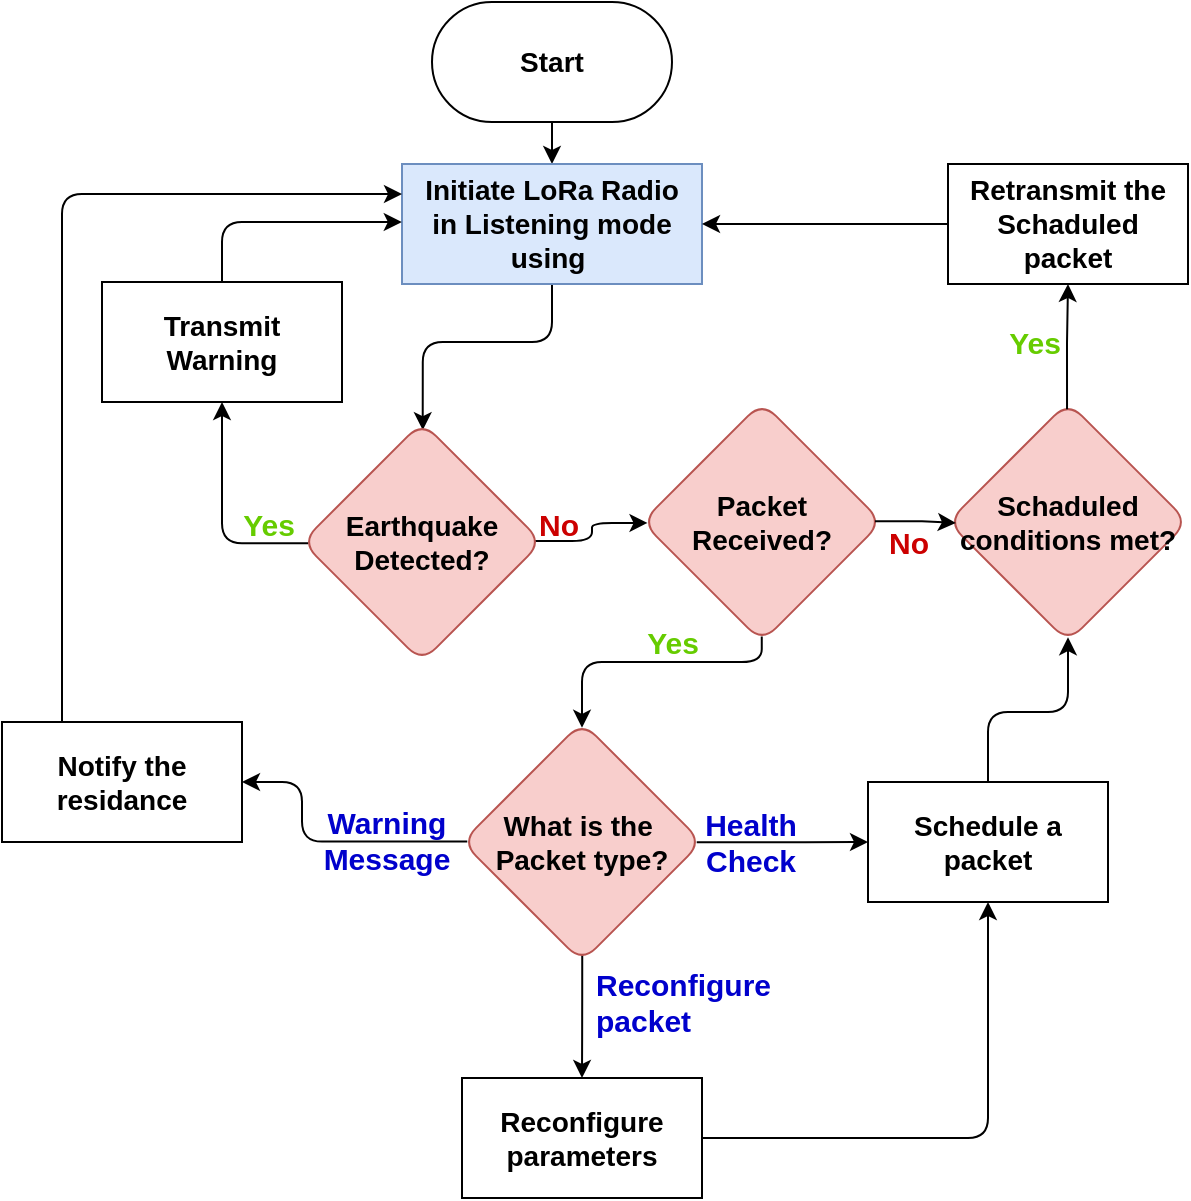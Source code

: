 <mxfile version="24.2.5" type="github">
  <diagram name="Page-1" id="nr04e7j_lgrhqmW4x8mc">
    <mxGraphModel dx="1161" dy="674" grid="1" gridSize="10" guides="1" tooltips="1" connect="1" arrows="1" fold="1" page="1" pageScale="1" pageWidth="850" pageHeight="1100" math="0" shadow="0">
      <root>
        <mxCell id="0" />
        <mxCell id="1" parent="0" />
        <mxCell id="aT8a2JC3UvmOd2hiil9d-3" value="" style="edgeStyle=orthogonalEdgeStyle;rounded=1;orthogonalLoop=1;jettySize=auto;html=1;fontStyle=1;exitX=0.5;exitY=1;exitDx=0;exitDy=0;" edge="1" parent="1" source="aT8a2JC3UvmOd2hiil9d-44" target="aT8a2JC3UvmOd2hiil9d-2">
          <mxGeometry relative="1" as="geometry">
            <mxPoint x="390" y="121" as="sourcePoint" />
            <Array as="points" />
          </mxGeometry>
        </mxCell>
        <mxCell id="aT8a2JC3UvmOd2hiil9d-5" style="edgeStyle=orthogonalEdgeStyle;rounded=1;orthogonalLoop=1;jettySize=auto;html=1;exitX=0.5;exitY=1;exitDx=0;exitDy=0;entryX=0.503;entryY=0.034;entryDx=0;entryDy=0;fontStyle=1;entryPerimeter=0;" edge="1" parent="1" source="aT8a2JC3UvmOd2hiil9d-2" target="aT8a2JC3UvmOd2hiil9d-14">
          <mxGeometry relative="1" as="geometry">
            <mxPoint x="390" y="260" as="targetPoint" />
            <Array as="points">
              <mxPoint x="405" y="250" />
              <mxPoint x="340" y="250" />
            </Array>
          </mxGeometry>
        </mxCell>
        <mxCell id="aT8a2JC3UvmOd2hiil9d-2" value="Initiate LoRa Radio&lt;br style=&quot;font-size: 14px;&quot;&gt;in Listening mode&lt;div style=&quot;font-size: 14px;&quot;&gt;using&amp;nbsp;&lt;/div&gt;" style="rounded=1;whiteSpace=wrap;html=1;arcSize=0;fillColor=#dae8fc;strokeColor=#6c8ebf;fontStyle=1;fontSize=14;" vertex="1" parent="1">
          <mxGeometry x="330" y="161" width="150" height="60" as="geometry" />
        </mxCell>
        <mxCell id="aT8a2JC3UvmOd2hiil9d-18" style="edgeStyle=orthogonalEdgeStyle;rounded=1;orthogonalLoop=1;jettySize=auto;html=1;entryX=0.023;entryY=0.504;entryDx=0;entryDy=0;fontStyle=1;exitX=0.967;exitY=0.496;exitDx=0;exitDy=0;exitPerimeter=0;entryPerimeter=0;" edge="1" parent="1" source="aT8a2JC3UvmOd2hiil9d-14" target="aT8a2JC3UvmOd2hiil9d-16">
          <mxGeometry relative="1" as="geometry" />
        </mxCell>
        <mxCell id="aT8a2JC3UvmOd2hiil9d-23" value="No" style="edgeLabel;html=1;align=center;verticalAlign=middle;resizable=0;points=[];rounded=1;fontStyle=1;fontColor=#CC0000;fontSize=15;labelBackgroundColor=none;" vertex="1" connectable="0" parent="aT8a2JC3UvmOd2hiil9d-18">
          <mxGeometry x="-0.248" y="2" relative="1" as="geometry">
            <mxPoint x="-13" y="-7" as="offset" />
          </mxGeometry>
        </mxCell>
        <mxCell id="aT8a2JC3UvmOd2hiil9d-20" style="edgeStyle=orthogonalEdgeStyle;rounded=1;orthogonalLoop=1;jettySize=auto;html=1;fontStyle=1;exitX=0.027;exitY=0.505;exitDx=0;exitDy=0;exitPerimeter=0;" edge="1" parent="1" source="aT8a2JC3UvmOd2hiil9d-14" target="aT8a2JC3UvmOd2hiil9d-19">
          <mxGeometry relative="1" as="geometry">
            <Array as="points">
              <mxPoint x="240" y="351" />
            </Array>
          </mxGeometry>
        </mxCell>
        <mxCell id="aT8a2JC3UvmOd2hiil9d-22" value="Yes" style="edgeLabel;html=1;align=center;verticalAlign=middle;resizable=0;points=[];rounded=1;fontStyle=1;fontColor=#66CC00;fontSize=15;labelBackgroundColor=none;" vertex="1" connectable="0" parent="aT8a2JC3UvmOd2hiil9d-20">
          <mxGeometry x="-0.588" y="1" relative="1" as="geometry">
            <mxPoint x="3" y="-11" as="offset" />
          </mxGeometry>
        </mxCell>
        <mxCell id="aT8a2JC3UvmOd2hiil9d-14" value="Earthquake&lt;br style=&quot;font-size: 14px;&quot;&gt;Detected?" style="rhombus;whiteSpace=wrap;html=1;rounded=1;fillColor=#f8cecc;strokeColor=#b85450;fontStyle=1;fontSize=14;" vertex="1" parent="1">
          <mxGeometry x="280" y="290" width="120" height="120" as="geometry" />
        </mxCell>
        <mxCell id="aT8a2JC3UvmOd2hiil9d-25" value="" style="edgeStyle=orthogonalEdgeStyle;rounded=1;orthogonalLoop=1;jettySize=auto;html=1;entryX=0.5;entryY=0.024;entryDx=0;entryDy=0;exitX=0.499;exitY=0.977;exitDx=0;exitDy=0;fontStyle=1;exitPerimeter=0;entryPerimeter=0;" edge="1" parent="1" source="aT8a2JC3UvmOd2hiil9d-16" target="aT8a2JC3UvmOd2hiil9d-24">
          <mxGeometry relative="1" as="geometry">
            <Array as="points">
              <mxPoint x="510" y="410" />
              <mxPoint x="420" y="410" />
            </Array>
          </mxGeometry>
        </mxCell>
        <mxCell id="aT8a2JC3UvmOd2hiil9d-45" value="Yes" style="edgeLabel;html=1;align=center;verticalAlign=middle;resizable=0;points=[];fontStyle=1;fontColor=#66CC00;fontSize=15;labelBackgroundColor=none;" vertex="1" connectable="0" parent="aT8a2JC3UvmOd2hiil9d-25">
          <mxGeometry x="-0.144" y="3" relative="1" as="geometry">
            <mxPoint y="-13" as="offset" />
          </mxGeometry>
        </mxCell>
        <mxCell id="aT8a2JC3UvmOd2hiil9d-16" value="Packet Received?" style="rhombus;whiteSpace=wrap;html=1;rounded=1;fillColor=#f8cecc;strokeColor=#b85450;fontStyle=1;fontSize=14;" vertex="1" parent="1">
          <mxGeometry x="450" y="280" width="120" height="120" as="geometry" />
        </mxCell>
        <mxCell id="aT8a2JC3UvmOd2hiil9d-21" style="edgeStyle=orthogonalEdgeStyle;rounded=1;orthogonalLoop=1;jettySize=auto;html=1;entryX=-0.001;entryY=0.474;entryDx=0;entryDy=0;entryPerimeter=0;fontStyle=1" edge="1" parent="1" target="aT8a2JC3UvmOd2hiil9d-2">
          <mxGeometry relative="1" as="geometry">
            <mxPoint x="300" y="110" as="targetPoint" />
            <mxPoint x="240" y="230" as="sourcePoint" />
            <Array as="points">
              <mxPoint x="240" y="190" />
              <mxPoint x="330" y="190" />
            </Array>
          </mxGeometry>
        </mxCell>
        <mxCell id="aT8a2JC3UvmOd2hiil9d-19" value="Transmit&lt;br style=&quot;font-size: 14px;&quot;&gt;Warning" style="rounded=0;whiteSpace=wrap;html=1;fontStyle=1;fontSize=14;" vertex="1" parent="1">
          <mxGeometry x="180" y="220" width="120" height="60" as="geometry" />
        </mxCell>
        <mxCell id="aT8a2JC3UvmOd2hiil9d-28" style="edgeStyle=orthogonalEdgeStyle;rounded=1;orthogonalLoop=1;jettySize=auto;html=1;entryX=1;entryY=0.5;entryDx=0;entryDy=0;fontStyle=1;exitX=0.022;exitY=0.498;exitDx=0;exitDy=0;exitPerimeter=0;" edge="1" parent="1" source="aT8a2JC3UvmOd2hiil9d-24" target="aT8a2JC3UvmOd2hiil9d-30">
          <mxGeometry relative="1" as="geometry">
            <mxPoint x="270" y="470" as="targetPoint" />
            <Array as="points">
              <mxPoint x="280" y="500" />
              <mxPoint x="280" y="470" />
            </Array>
          </mxGeometry>
        </mxCell>
        <mxCell id="aT8a2JC3UvmOd2hiil9d-29" value="Warning&lt;br style=&quot;font-size: 15px;&quot;&gt;Message" style="edgeLabel;html=1;align=center;verticalAlign=middle;resizable=0;points=[];rounded=1;labelBackgroundColor=none;fontColor=#0000CC;fontStyle=1;fontSize=15;" vertex="1" connectable="0" parent="aT8a2JC3UvmOd2hiil9d-28">
          <mxGeometry x="-0.242" y="-1" relative="1" as="geometry">
            <mxPoint x="13" as="offset" />
          </mxGeometry>
        </mxCell>
        <mxCell id="aT8a2JC3UvmOd2hiil9d-33" style="edgeStyle=orthogonalEdgeStyle;rounded=1;orthogonalLoop=1;jettySize=auto;html=1;fontStyle=1;exitX=0.978;exitY=0.501;exitDx=0;exitDy=0;exitPerimeter=0;" edge="1" parent="1" source="aT8a2JC3UvmOd2hiil9d-24" target="aT8a2JC3UvmOd2hiil9d-32">
          <mxGeometry relative="1" as="geometry" />
        </mxCell>
        <mxCell id="aT8a2JC3UvmOd2hiil9d-36" value="Health&lt;br style=&quot;font-size: 15px;&quot;&gt;Check" style="edgeLabel;html=1;align=center;verticalAlign=middle;resizable=0;points=[];rounded=1;labelBackgroundColor=none;fontColor=#0000CC;fontStyle=1;fontSize=15;" vertex="1" connectable="0" parent="aT8a2JC3UvmOd2hiil9d-33">
          <mxGeometry x="-0.448" relative="1" as="geometry">
            <mxPoint x="3" as="offset" />
          </mxGeometry>
        </mxCell>
        <mxCell id="aT8a2JC3UvmOd2hiil9d-40" style="edgeStyle=orthogonalEdgeStyle;rounded=1;orthogonalLoop=1;jettySize=auto;html=1;entryX=0.5;entryY=0;entryDx=0;entryDy=0;fontStyle=1;exitX=0.501;exitY=0.967;exitDx=0;exitDy=0;exitPerimeter=0;" edge="1" parent="1" source="aT8a2JC3UvmOd2hiil9d-24" target="aT8a2JC3UvmOd2hiil9d-39">
          <mxGeometry relative="1" as="geometry" />
        </mxCell>
        <mxCell id="aT8a2JC3UvmOd2hiil9d-41" value="Reconfigure&amp;nbsp;&lt;div style=&quot;font-size: 15px;&quot;&gt;packet&lt;/div&gt;" style="edgeLabel;html=1;align=left;verticalAlign=middle;resizable=0;points=[];rounded=1;labelBackgroundColor=none;fontColor=#0000CC;fontStyle=1;fontSize=15;" vertex="1" connectable="0" parent="aT8a2JC3UvmOd2hiil9d-40">
          <mxGeometry x="-0.223" y="-2" relative="1" as="geometry">
            <mxPoint x="7" as="offset" />
          </mxGeometry>
        </mxCell>
        <mxCell id="aT8a2JC3UvmOd2hiil9d-24" value="What is the&amp;nbsp;&lt;div style=&quot;font-size: 14px;&quot;&gt;Packet type?&lt;/div&gt;" style="rhombus;whiteSpace=wrap;html=1;rounded=1;fillColor=#f8cecc;strokeColor=#b85450;fontStyle=1;fontSize=14;" vertex="1" parent="1">
          <mxGeometry x="360" y="440" width="120" height="120" as="geometry" />
        </mxCell>
        <mxCell id="aT8a2JC3UvmOd2hiil9d-31" style="edgeStyle=orthogonalEdgeStyle;rounded=1;orthogonalLoop=1;jettySize=auto;html=1;exitX=0.25;exitY=0;exitDx=0;exitDy=0;fontStyle=1;entryX=0;entryY=0.25;entryDx=0;entryDy=0;" edge="1" parent="1" source="aT8a2JC3UvmOd2hiil9d-30" target="aT8a2JC3UvmOd2hiil9d-2">
          <mxGeometry relative="1" as="geometry">
            <mxPoint x="330" y="140" as="targetPoint" />
            <mxPoint x="150" y="520.007" as="sourcePoint" />
            <Array as="points">
              <mxPoint x="160" y="176" />
            </Array>
          </mxGeometry>
        </mxCell>
        <mxCell id="aT8a2JC3UvmOd2hiil9d-30" value="Notify the residance" style="rounded=0;whiteSpace=wrap;html=1;fontStyle=1;fontSize=14;" vertex="1" parent="1">
          <mxGeometry x="130" y="440" width="120" height="60" as="geometry" />
        </mxCell>
        <mxCell id="aT8a2JC3UvmOd2hiil9d-59" style="edgeStyle=orthogonalEdgeStyle;rounded=1;orthogonalLoop=1;jettySize=auto;html=1;strokeColor=default;align=center;verticalAlign=middle;fontFamily=Helvetica;fontSize=11;fontColor=default;labelBackgroundColor=default;endArrow=classic;fontStyle=1;entryX=0.5;entryY=0.98;entryDx=0;entryDy=0;entryPerimeter=0;" edge="1" parent="1" source="aT8a2JC3UvmOd2hiil9d-32" target="aT8a2JC3UvmOd2hiil9d-48">
          <mxGeometry relative="1" as="geometry">
            <mxPoint x="653" y="410" as="targetPoint" />
          </mxGeometry>
        </mxCell>
        <mxCell id="aT8a2JC3UvmOd2hiil9d-32" value="Schedule a packet" style="rounded=0;whiteSpace=wrap;html=1;fontStyle=1;fontSize=14;" vertex="1" parent="1">
          <mxGeometry x="563" y="470" width="120" height="60" as="geometry" />
        </mxCell>
        <mxCell id="aT8a2JC3UvmOd2hiil9d-42" style="edgeStyle=orthogonalEdgeStyle;rounded=1;orthogonalLoop=1;jettySize=auto;html=1;entryX=0.5;entryY=1;entryDx=0;entryDy=0;fontStyle=1" edge="1" parent="1" source="aT8a2JC3UvmOd2hiil9d-39" target="aT8a2JC3UvmOd2hiil9d-32">
          <mxGeometry relative="1" as="geometry" />
        </mxCell>
        <mxCell id="aT8a2JC3UvmOd2hiil9d-39" value="Reconfigure&lt;div style=&quot;font-size: 14px;&quot;&gt;parameters&lt;/div&gt;" style="rounded=0;whiteSpace=wrap;html=1;fontStyle=1;fontSize=14;" vertex="1" parent="1">
          <mxGeometry x="360" y="618" width="120" height="60" as="geometry" />
        </mxCell>
        <mxCell id="aT8a2JC3UvmOd2hiil9d-44" value="Start" style="rounded=1;whiteSpace=wrap;html=1;arcSize=50;fontStyle=1;fontSize=14;" vertex="1" parent="1">
          <mxGeometry x="345" y="80" width="120" height="60" as="geometry" />
        </mxCell>
        <mxCell id="aT8a2JC3UvmOd2hiil9d-48" value="Schaduled&lt;br style=&quot;font-size: 14px;&quot;&gt;conditions met?" style="rhombus;whiteSpace=wrap;html=1;rounded=1;fillColor=#f8cecc;strokeColor=#b85450;fontStyle=1;fontSize=14;" vertex="1" parent="1">
          <mxGeometry x="603" y="280" width="120" height="120" as="geometry" />
        </mxCell>
        <mxCell id="aT8a2JC3UvmOd2hiil9d-52" style="edgeStyle=orthogonalEdgeStyle;rounded=0;orthogonalLoop=1;jettySize=auto;html=1;entryX=0.033;entryY=0.504;entryDx=0;entryDy=0;entryPerimeter=0;fontStyle=1;exitX=0.971;exitY=0.497;exitDx=0;exitDy=0;exitPerimeter=0;" edge="1" parent="1" source="aT8a2JC3UvmOd2hiil9d-16" target="aT8a2JC3UvmOd2hiil9d-48">
          <mxGeometry relative="1" as="geometry">
            <mxPoint x="570" y="340" as="sourcePoint" />
          </mxGeometry>
        </mxCell>
        <mxCell id="aT8a2JC3UvmOd2hiil9d-55" value="No" style="edgeLabel;html=1;align=center;verticalAlign=middle;resizable=0;points=[];fontStyle=1;fontColor=#CC0000;fontSize=15;labelBackgroundColor=none;" vertex="1" connectable="0" parent="aT8a2JC3UvmOd2hiil9d-52">
          <mxGeometry x="-0.383" y="1" relative="1" as="geometry">
            <mxPoint x="3" y="11" as="offset" />
          </mxGeometry>
        </mxCell>
        <mxCell id="aT8a2JC3UvmOd2hiil9d-56" style="edgeStyle=orthogonalEdgeStyle;rounded=0;orthogonalLoop=1;jettySize=auto;html=1;entryX=1;entryY=0.5;entryDx=0;entryDy=0;flowAnimation=0;fontStyle=1" edge="1" parent="1" source="aT8a2JC3UvmOd2hiil9d-53" target="aT8a2JC3UvmOd2hiil9d-2">
          <mxGeometry relative="1" as="geometry" />
        </mxCell>
        <mxCell id="aT8a2JC3UvmOd2hiil9d-53" value="Retransmit the&lt;br style=&quot;font-size: 14px;&quot;&gt;Schaduled&lt;br style=&quot;font-size: 14px;&quot;&gt;packet" style="rounded=0;whiteSpace=wrap;html=1;fontStyle=1;fontSize=14;" vertex="1" parent="1">
          <mxGeometry x="603" y="161" width="120" height="60" as="geometry" />
        </mxCell>
        <mxCell id="aT8a2JC3UvmOd2hiil9d-54" style="edgeStyle=orthogonalEdgeStyle;rounded=0;orthogonalLoop=1;jettySize=auto;html=1;entryX=0.5;entryY=1;entryDx=0;entryDy=0;flowAnimation=0;fontStyle=1;exitX=0.496;exitY=0.03;exitDx=0;exitDy=0;exitPerimeter=0;" edge="1" parent="1" source="aT8a2JC3UvmOd2hiil9d-48" target="aT8a2JC3UvmOd2hiil9d-53">
          <mxGeometry relative="1" as="geometry" />
        </mxCell>
        <mxCell id="aT8a2JC3UvmOd2hiil9d-61" value="Yes" style="edgeLabel;html=1;align=center;verticalAlign=middle;resizable=0;points=[];fontStyle=1;fontColor=#66CC00;fontSize=15;labelBackgroundColor=none;" vertex="1" connectable="0" parent="1">
          <mxGeometry x="646.001" y="249.997" as="geometry" />
        </mxCell>
      </root>
    </mxGraphModel>
  </diagram>
</mxfile>

